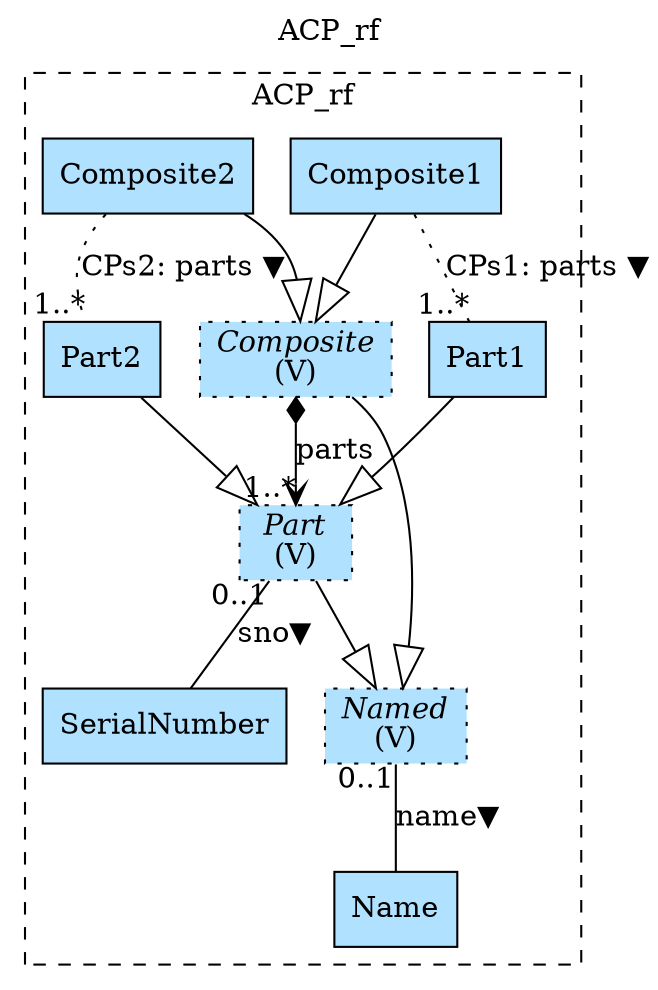 digraph {graph[label=ACP_rf,labelloc=tl,labelfontsize=12];
subgraph cluster_ACP_rf{style=dashed;label=ACP_rf;
"Composite"[shape=record,fillcolor=lightskyblue1,style ="filled,dotted",label=<{<I>Composite</I><br/>(V)}>];
"Part"[shape=record,fillcolor=lightskyblue1,style ="filled,dotted",label=<{<I>Part</I><br/>(V)}>];
"Composite1"[shape=record,fillcolor=lightskyblue1,style = filled,label="Composite1"];
"Composite2"[shape=record,fillcolor=lightskyblue1,style = filled,label="Composite2"];
"Part1"[shape=record,fillcolor=lightskyblue1,style = filled,label="Part1"];
"Part2"[shape=record,fillcolor=lightskyblue1,style = filled,label="Part2"];
"SerialNumber"[shape=record,fillcolor=lightskyblue1,style = filled,label="SerialNumber"];
"Name"[shape=record,fillcolor=lightskyblue1,style = filled,label="Name"];
"Named"[shape=record,fillcolor=lightskyblue1,style ="filled,dotted",label=<{<I>Named</I><br/>(V)}>];

"Named"->"Name"[label="name▼",dir=none,taillabel="0..1",headlabel=""];
"Part"->"SerialNumber"[label="sno▼",dir=none,taillabel="0..1",headlabel=""];
"Composite2"->"Part2"[label="CPs2: parts ▼",dir=none,taillabel="",headlabel="1..*",style=dotted];
"Composite1"->"Part1"[label="CPs1: parts ▼",dir=none,taillabel="",headlabel="1..*",style=dotted];
"Part"->"Named"[arrowhead=onormal,arrowsize=2.0];
"Composite"->"Named"[arrowhead=onormal,arrowsize=2.0];
"Part2"->"Part"[arrowhead=onormal,arrowsize=2.0];
"Part1"->"Part"[arrowhead=onormal,arrowsize=2.0];
"Composite2"->"Composite"[arrowhead=onormal,arrowsize=2.0];
"Composite1"->"Composite"[arrowhead=onormal,arrowsize=2.0];
"Composite"->"Part"[label="parts",arrowhead=vee,arrowtail=diamond,dir=both,headlabel="1..*"];

}
}